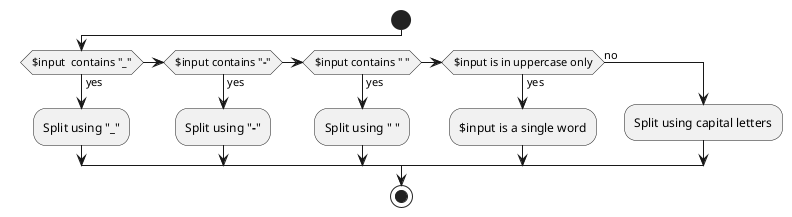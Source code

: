 @startuml
start
if ($input  contains "**_**") then (yes)
  :Split using "**_**";
elseif ($input contains "**-**") then (yes)
  :Split using "**-**";
elseif ($input contains "** **") then (yes)
  :Split using "** **";
elseif ($input is in uppercase only) then (yes)
  :$input is a single word;
else (no)
  :Split using capital letters;
endif
stop
@enduml
